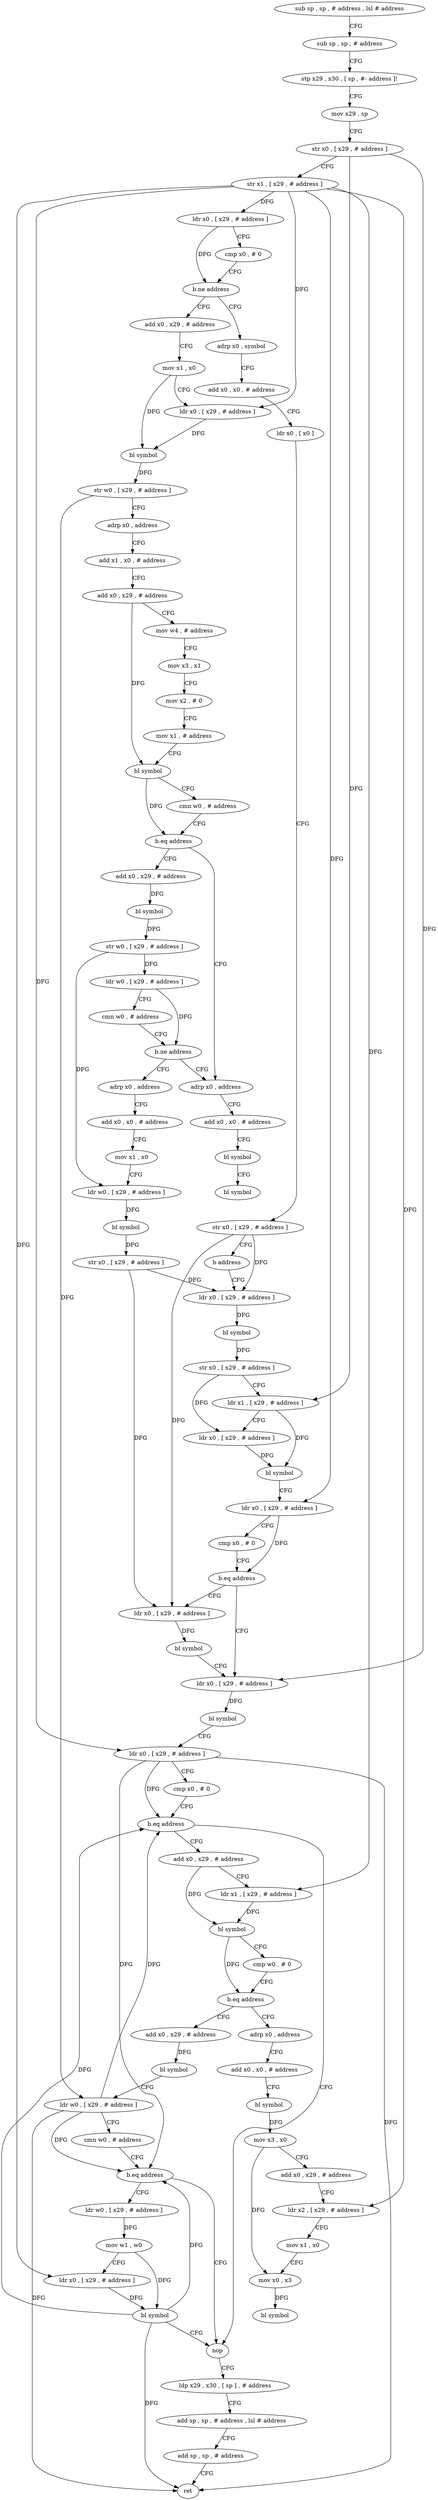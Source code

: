 digraph "func" {
"4217484" [label = "sub sp , sp , # address , lsl # address" ]
"4217488" [label = "sub sp , sp , # address" ]
"4217492" [label = "stp x29 , x30 , [ sp , #- address ]!" ]
"4217496" [label = "mov x29 , sp" ]
"4217500" [label = "str x0 , [ x29 , # address ]" ]
"4217504" [label = "str x1 , [ x29 , # address ]" ]
"4217508" [label = "ldr x0 , [ x29 , # address ]" ]
"4217512" [label = "cmp x0 , # 0" ]
"4217516" [label = "b.ne address" ]
"4217540" [label = "add x0 , x29 , # address" ]
"4217520" [label = "adrp x0 , symbol" ]
"4217544" [label = "mov x1 , x0" ]
"4217548" [label = "ldr x0 , [ x29 , # address ]" ]
"4217552" [label = "bl symbol" ]
"4217556" [label = "str w0 , [ x29 , # address ]" ]
"4217560" [label = "adrp x0 , address" ]
"4217564" [label = "add x1 , x0 , # address" ]
"4217568" [label = "add x0 , x29 , # address" ]
"4217572" [label = "mov w4 , # address" ]
"4217576" [label = "mov x3 , x1" ]
"4217580" [label = "mov x2 , # 0" ]
"4217584" [label = "mov x1 , # address" ]
"4217588" [label = "bl symbol" ]
"4217592" [label = "cmn w0 , # address" ]
"4217596" [label = "b.eq address" ]
"4217624" [label = "adrp x0 , address" ]
"4217600" [label = "add x0 , x29 , # address" ]
"4217524" [label = "add x0 , x0 , # address" ]
"4217528" [label = "ldr x0 , [ x0 ]" ]
"4217532" [label = "str x0 , [ x29 , # address ]" ]
"4217536" [label = "b address" ]
"4217664" [label = "ldr x0 , [ x29 , # address ]" ]
"4217628" [label = "add x0 , x0 , # address" ]
"4217632" [label = "bl symbol" ]
"4217636" [label = "bl symbol" ]
"4217604" [label = "bl symbol" ]
"4217608" [label = "str w0 , [ x29 , # address ]" ]
"4217612" [label = "ldr w0 , [ x29 , # address ]" ]
"4217616" [label = "cmn w0 , # address" ]
"4217620" [label = "b.ne address" ]
"4217640" [label = "adrp x0 , address" ]
"4217668" [label = "bl symbol" ]
"4217672" [label = "str x0 , [ x29 , # address ]" ]
"4217676" [label = "ldr x1 , [ x29 , # address ]" ]
"4217680" [label = "ldr x0 , [ x29 , # address ]" ]
"4217684" [label = "bl symbol" ]
"4217688" [label = "ldr x0 , [ x29 , # address ]" ]
"4217692" [label = "cmp x0 , # 0" ]
"4217696" [label = "b.eq address" ]
"4217708" [label = "ldr x0 , [ x29 , # address ]" ]
"4217700" [label = "ldr x0 , [ x29 , # address ]" ]
"4217644" [label = "add x0 , x0 , # address" ]
"4217648" [label = "mov x1 , x0" ]
"4217652" [label = "ldr w0 , [ x29 , # address ]" ]
"4217656" [label = "bl symbol" ]
"4217660" [label = "str x0 , [ x29 , # address ]" ]
"4217712" [label = "bl symbol" ]
"4217716" [label = "ldr x0 , [ x29 , # address ]" ]
"4217720" [label = "cmp x0 , # 0" ]
"4217724" [label = "b.eq address" ]
"4217820" [label = "nop" ]
"4217728" [label = "add x0 , x29 , # address" ]
"4217704" [label = "bl symbol" ]
"4217824" [label = "ldp x29 , x30 , [ sp ] , # address" ]
"4217828" [label = "add sp , sp , # address , lsl # address" ]
"4217832" [label = "add sp , sp , # address" ]
"4217836" [label = "ret" ]
"4217732" [label = "ldr x1 , [ x29 , # address ]" ]
"4217736" [label = "bl symbol" ]
"4217740" [label = "cmp w0 , # 0" ]
"4217744" [label = "b.eq address" ]
"4217784" [label = "add x0 , x29 , # address" ]
"4217748" [label = "adrp x0 , address" ]
"4217788" [label = "bl symbol" ]
"4217792" [label = "ldr w0 , [ x29 , # address ]" ]
"4217796" [label = "cmn w0 , # address" ]
"4217800" [label = "b.eq address" ]
"4217804" [label = "ldr w0 , [ x29 , # address ]" ]
"4217752" [label = "add x0 , x0 , # address" ]
"4217756" [label = "bl symbol" ]
"4217760" [label = "mov x3 , x0" ]
"4217764" [label = "add x0 , x29 , # address" ]
"4217768" [label = "ldr x2 , [ x29 , # address ]" ]
"4217772" [label = "mov x1 , x0" ]
"4217776" [label = "mov x0 , x3" ]
"4217780" [label = "bl symbol" ]
"4217808" [label = "mov w1 , w0" ]
"4217812" [label = "ldr x0 , [ x29 , # address ]" ]
"4217816" [label = "bl symbol" ]
"4217484" -> "4217488" [ label = "CFG" ]
"4217488" -> "4217492" [ label = "CFG" ]
"4217492" -> "4217496" [ label = "CFG" ]
"4217496" -> "4217500" [ label = "CFG" ]
"4217500" -> "4217504" [ label = "CFG" ]
"4217500" -> "4217676" [ label = "DFG" ]
"4217500" -> "4217708" [ label = "DFG" ]
"4217504" -> "4217508" [ label = "DFG" ]
"4217504" -> "4217548" [ label = "DFG" ]
"4217504" -> "4217688" [ label = "DFG" ]
"4217504" -> "4217716" [ label = "DFG" ]
"4217504" -> "4217732" [ label = "DFG" ]
"4217504" -> "4217768" [ label = "DFG" ]
"4217504" -> "4217812" [ label = "DFG" ]
"4217508" -> "4217512" [ label = "CFG" ]
"4217508" -> "4217516" [ label = "DFG" ]
"4217512" -> "4217516" [ label = "CFG" ]
"4217516" -> "4217540" [ label = "CFG" ]
"4217516" -> "4217520" [ label = "CFG" ]
"4217540" -> "4217544" [ label = "CFG" ]
"4217520" -> "4217524" [ label = "CFG" ]
"4217544" -> "4217548" [ label = "CFG" ]
"4217544" -> "4217552" [ label = "DFG" ]
"4217548" -> "4217552" [ label = "DFG" ]
"4217552" -> "4217556" [ label = "DFG" ]
"4217556" -> "4217560" [ label = "CFG" ]
"4217556" -> "4217792" [ label = "DFG" ]
"4217560" -> "4217564" [ label = "CFG" ]
"4217564" -> "4217568" [ label = "CFG" ]
"4217568" -> "4217572" [ label = "CFG" ]
"4217568" -> "4217588" [ label = "DFG" ]
"4217572" -> "4217576" [ label = "CFG" ]
"4217576" -> "4217580" [ label = "CFG" ]
"4217580" -> "4217584" [ label = "CFG" ]
"4217584" -> "4217588" [ label = "CFG" ]
"4217588" -> "4217592" [ label = "CFG" ]
"4217588" -> "4217596" [ label = "DFG" ]
"4217592" -> "4217596" [ label = "CFG" ]
"4217596" -> "4217624" [ label = "CFG" ]
"4217596" -> "4217600" [ label = "CFG" ]
"4217624" -> "4217628" [ label = "CFG" ]
"4217600" -> "4217604" [ label = "DFG" ]
"4217524" -> "4217528" [ label = "CFG" ]
"4217528" -> "4217532" [ label = "CFG" ]
"4217532" -> "4217536" [ label = "CFG" ]
"4217532" -> "4217664" [ label = "DFG" ]
"4217532" -> "4217700" [ label = "DFG" ]
"4217536" -> "4217664" [ label = "CFG" ]
"4217664" -> "4217668" [ label = "DFG" ]
"4217628" -> "4217632" [ label = "CFG" ]
"4217632" -> "4217636" [ label = "CFG" ]
"4217604" -> "4217608" [ label = "DFG" ]
"4217608" -> "4217612" [ label = "DFG" ]
"4217608" -> "4217652" [ label = "DFG" ]
"4217612" -> "4217616" [ label = "CFG" ]
"4217612" -> "4217620" [ label = "DFG" ]
"4217616" -> "4217620" [ label = "CFG" ]
"4217620" -> "4217640" [ label = "CFG" ]
"4217620" -> "4217624" [ label = "CFG" ]
"4217640" -> "4217644" [ label = "CFG" ]
"4217668" -> "4217672" [ label = "DFG" ]
"4217672" -> "4217676" [ label = "CFG" ]
"4217672" -> "4217680" [ label = "DFG" ]
"4217676" -> "4217680" [ label = "CFG" ]
"4217676" -> "4217684" [ label = "DFG" ]
"4217680" -> "4217684" [ label = "DFG" ]
"4217684" -> "4217688" [ label = "CFG" ]
"4217688" -> "4217692" [ label = "CFG" ]
"4217688" -> "4217696" [ label = "DFG" ]
"4217692" -> "4217696" [ label = "CFG" ]
"4217696" -> "4217708" [ label = "CFG" ]
"4217696" -> "4217700" [ label = "CFG" ]
"4217708" -> "4217712" [ label = "DFG" ]
"4217700" -> "4217704" [ label = "DFG" ]
"4217644" -> "4217648" [ label = "CFG" ]
"4217648" -> "4217652" [ label = "CFG" ]
"4217652" -> "4217656" [ label = "DFG" ]
"4217656" -> "4217660" [ label = "DFG" ]
"4217660" -> "4217664" [ label = "DFG" ]
"4217660" -> "4217700" [ label = "DFG" ]
"4217712" -> "4217716" [ label = "CFG" ]
"4217716" -> "4217720" [ label = "CFG" ]
"4217716" -> "4217724" [ label = "DFG" ]
"4217716" -> "4217836" [ label = "DFG" ]
"4217716" -> "4217800" [ label = "DFG" ]
"4217720" -> "4217724" [ label = "CFG" ]
"4217724" -> "4217820" [ label = "CFG" ]
"4217724" -> "4217728" [ label = "CFG" ]
"4217820" -> "4217824" [ label = "CFG" ]
"4217728" -> "4217732" [ label = "CFG" ]
"4217728" -> "4217736" [ label = "DFG" ]
"4217704" -> "4217708" [ label = "CFG" ]
"4217824" -> "4217828" [ label = "CFG" ]
"4217828" -> "4217832" [ label = "CFG" ]
"4217832" -> "4217836" [ label = "CFG" ]
"4217732" -> "4217736" [ label = "DFG" ]
"4217736" -> "4217740" [ label = "CFG" ]
"4217736" -> "4217744" [ label = "DFG" ]
"4217740" -> "4217744" [ label = "CFG" ]
"4217744" -> "4217784" [ label = "CFG" ]
"4217744" -> "4217748" [ label = "CFG" ]
"4217784" -> "4217788" [ label = "DFG" ]
"4217748" -> "4217752" [ label = "CFG" ]
"4217788" -> "4217792" [ label = "CFG" ]
"4217792" -> "4217796" [ label = "CFG" ]
"4217792" -> "4217724" [ label = "DFG" ]
"4217792" -> "4217836" [ label = "DFG" ]
"4217792" -> "4217800" [ label = "DFG" ]
"4217796" -> "4217800" [ label = "CFG" ]
"4217800" -> "4217820" [ label = "CFG" ]
"4217800" -> "4217804" [ label = "CFG" ]
"4217804" -> "4217808" [ label = "DFG" ]
"4217752" -> "4217756" [ label = "CFG" ]
"4217756" -> "4217760" [ label = "DFG" ]
"4217760" -> "4217764" [ label = "CFG" ]
"4217760" -> "4217776" [ label = "DFG" ]
"4217764" -> "4217768" [ label = "CFG" ]
"4217768" -> "4217772" [ label = "CFG" ]
"4217772" -> "4217776" [ label = "CFG" ]
"4217776" -> "4217780" [ label = "DFG" ]
"4217808" -> "4217812" [ label = "CFG" ]
"4217808" -> "4217816" [ label = "DFG" ]
"4217812" -> "4217816" [ label = "DFG" ]
"4217816" -> "4217820" [ label = "CFG" ]
"4217816" -> "4217724" [ label = "DFG" ]
"4217816" -> "4217800" [ label = "DFG" ]
"4217816" -> "4217836" [ label = "DFG" ]
}
